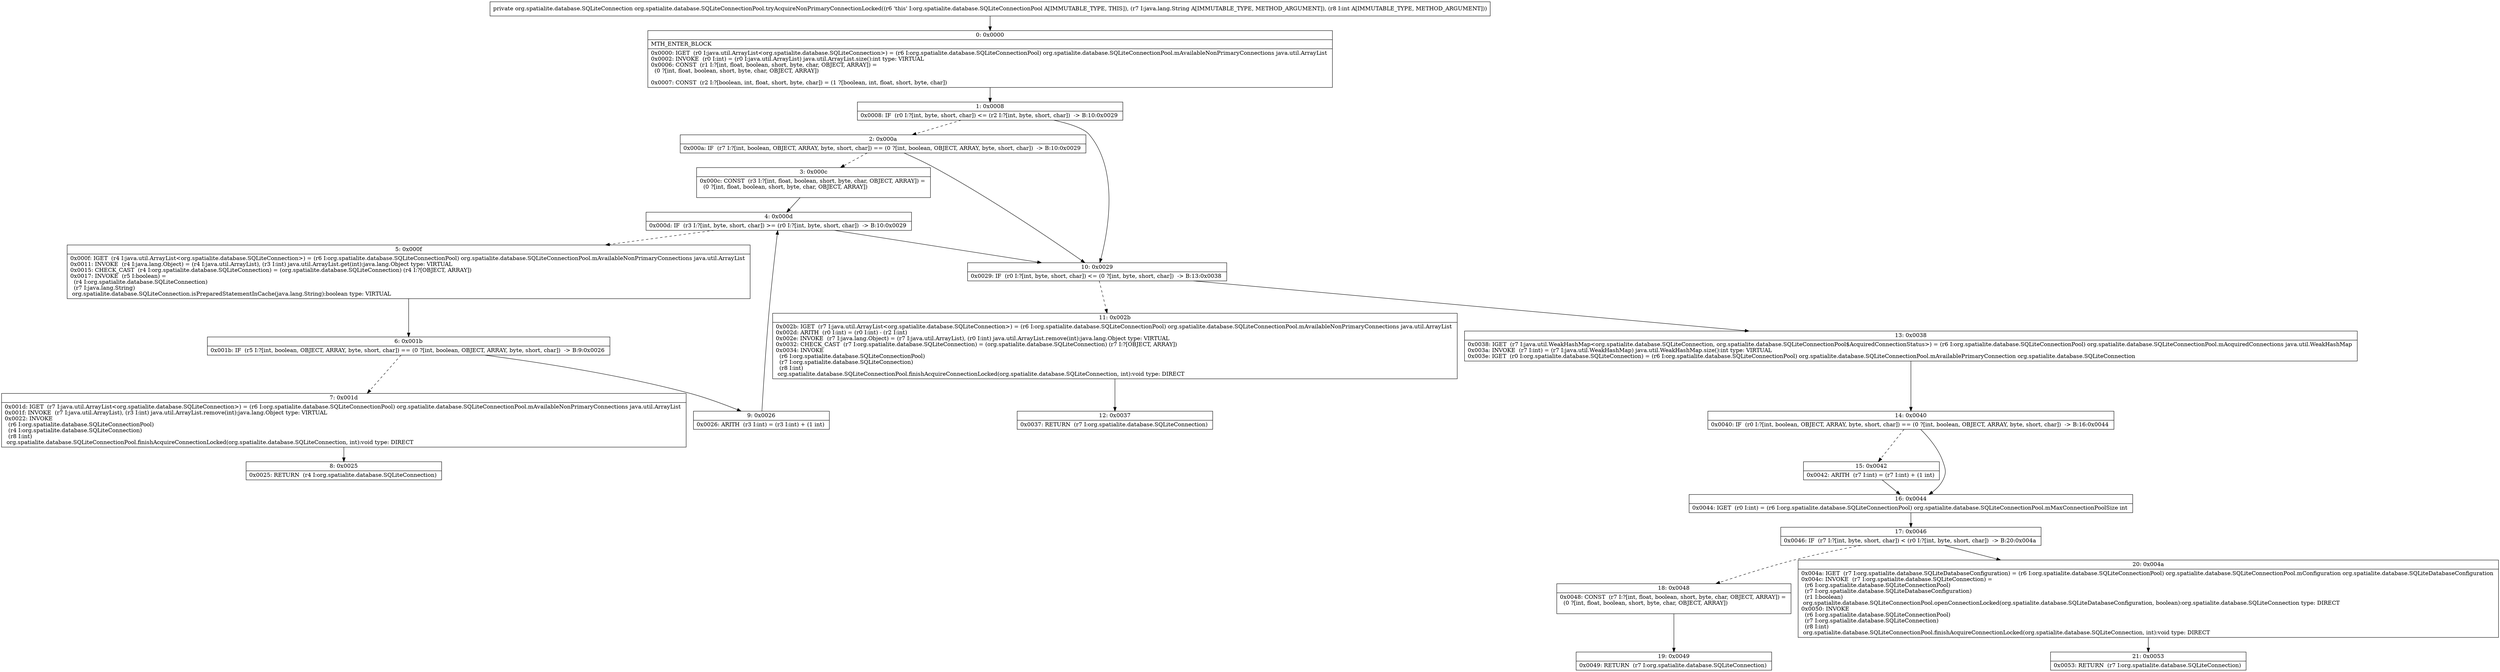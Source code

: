 digraph "CFG fororg.spatialite.database.SQLiteConnectionPool.tryAcquireNonPrimaryConnectionLocked(Ljava\/lang\/String;I)Lorg\/spatialite\/database\/SQLiteConnection;" {
Node_0 [shape=record,label="{0\:\ 0x0000|MTH_ENTER_BLOCK\l|0x0000: IGET  (r0 I:java.util.ArrayList\<org.spatialite.database.SQLiteConnection\>) = (r6 I:org.spatialite.database.SQLiteConnectionPool) org.spatialite.database.SQLiteConnectionPool.mAvailableNonPrimaryConnections java.util.ArrayList \l0x0002: INVOKE  (r0 I:int) = (r0 I:java.util.ArrayList) java.util.ArrayList.size():int type: VIRTUAL \l0x0006: CONST  (r1 I:?[int, float, boolean, short, byte, char, OBJECT, ARRAY]) = \l  (0 ?[int, float, boolean, short, byte, char, OBJECT, ARRAY])\l \l0x0007: CONST  (r2 I:?[boolean, int, float, short, byte, char]) = (1 ?[boolean, int, float, short, byte, char]) \l}"];
Node_1 [shape=record,label="{1\:\ 0x0008|0x0008: IF  (r0 I:?[int, byte, short, char]) \<= (r2 I:?[int, byte, short, char])  \-\> B:10:0x0029 \l}"];
Node_2 [shape=record,label="{2\:\ 0x000a|0x000a: IF  (r7 I:?[int, boolean, OBJECT, ARRAY, byte, short, char]) == (0 ?[int, boolean, OBJECT, ARRAY, byte, short, char])  \-\> B:10:0x0029 \l}"];
Node_3 [shape=record,label="{3\:\ 0x000c|0x000c: CONST  (r3 I:?[int, float, boolean, short, byte, char, OBJECT, ARRAY]) = \l  (0 ?[int, float, boolean, short, byte, char, OBJECT, ARRAY])\l \l}"];
Node_4 [shape=record,label="{4\:\ 0x000d|0x000d: IF  (r3 I:?[int, byte, short, char]) \>= (r0 I:?[int, byte, short, char])  \-\> B:10:0x0029 \l}"];
Node_5 [shape=record,label="{5\:\ 0x000f|0x000f: IGET  (r4 I:java.util.ArrayList\<org.spatialite.database.SQLiteConnection\>) = (r6 I:org.spatialite.database.SQLiteConnectionPool) org.spatialite.database.SQLiteConnectionPool.mAvailableNonPrimaryConnections java.util.ArrayList \l0x0011: INVOKE  (r4 I:java.lang.Object) = (r4 I:java.util.ArrayList), (r3 I:int) java.util.ArrayList.get(int):java.lang.Object type: VIRTUAL \l0x0015: CHECK_CAST  (r4 I:org.spatialite.database.SQLiteConnection) = (org.spatialite.database.SQLiteConnection) (r4 I:?[OBJECT, ARRAY]) \l0x0017: INVOKE  (r5 I:boolean) = \l  (r4 I:org.spatialite.database.SQLiteConnection)\l  (r7 I:java.lang.String)\l org.spatialite.database.SQLiteConnection.isPreparedStatementInCache(java.lang.String):boolean type: VIRTUAL \l}"];
Node_6 [shape=record,label="{6\:\ 0x001b|0x001b: IF  (r5 I:?[int, boolean, OBJECT, ARRAY, byte, short, char]) == (0 ?[int, boolean, OBJECT, ARRAY, byte, short, char])  \-\> B:9:0x0026 \l}"];
Node_7 [shape=record,label="{7\:\ 0x001d|0x001d: IGET  (r7 I:java.util.ArrayList\<org.spatialite.database.SQLiteConnection\>) = (r6 I:org.spatialite.database.SQLiteConnectionPool) org.spatialite.database.SQLiteConnectionPool.mAvailableNonPrimaryConnections java.util.ArrayList \l0x001f: INVOKE  (r7 I:java.util.ArrayList), (r3 I:int) java.util.ArrayList.remove(int):java.lang.Object type: VIRTUAL \l0x0022: INVOKE  \l  (r6 I:org.spatialite.database.SQLiteConnectionPool)\l  (r4 I:org.spatialite.database.SQLiteConnection)\l  (r8 I:int)\l org.spatialite.database.SQLiteConnectionPool.finishAcquireConnectionLocked(org.spatialite.database.SQLiteConnection, int):void type: DIRECT \l}"];
Node_8 [shape=record,label="{8\:\ 0x0025|0x0025: RETURN  (r4 I:org.spatialite.database.SQLiteConnection) \l}"];
Node_9 [shape=record,label="{9\:\ 0x0026|0x0026: ARITH  (r3 I:int) = (r3 I:int) + (1 int) \l}"];
Node_10 [shape=record,label="{10\:\ 0x0029|0x0029: IF  (r0 I:?[int, byte, short, char]) \<= (0 ?[int, byte, short, char])  \-\> B:13:0x0038 \l}"];
Node_11 [shape=record,label="{11\:\ 0x002b|0x002b: IGET  (r7 I:java.util.ArrayList\<org.spatialite.database.SQLiteConnection\>) = (r6 I:org.spatialite.database.SQLiteConnectionPool) org.spatialite.database.SQLiteConnectionPool.mAvailableNonPrimaryConnections java.util.ArrayList \l0x002d: ARITH  (r0 I:int) = (r0 I:int) \- (r2 I:int) \l0x002e: INVOKE  (r7 I:java.lang.Object) = (r7 I:java.util.ArrayList), (r0 I:int) java.util.ArrayList.remove(int):java.lang.Object type: VIRTUAL \l0x0032: CHECK_CAST  (r7 I:org.spatialite.database.SQLiteConnection) = (org.spatialite.database.SQLiteConnection) (r7 I:?[OBJECT, ARRAY]) \l0x0034: INVOKE  \l  (r6 I:org.spatialite.database.SQLiteConnectionPool)\l  (r7 I:org.spatialite.database.SQLiteConnection)\l  (r8 I:int)\l org.spatialite.database.SQLiteConnectionPool.finishAcquireConnectionLocked(org.spatialite.database.SQLiteConnection, int):void type: DIRECT \l}"];
Node_12 [shape=record,label="{12\:\ 0x0037|0x0037: RETURN  (r7 I:org.spatialite.database.SQLiteConnection) \l}"];
Node_13 [shape=record,label="{13\:\ 0x0038|0x0038: IGET  (r7 I:java.util.WeakHashMap\<org.spatialite.database.SQLiteConnection, org.spatialite.database.SQLiteConnectionPool$AcquiredConnectionStatus\>) = (r6 I:org.spatialite.database.SQLiteConnectionPool) org.spatialite.database.SQLiteConnectionPool.mAcquiredConnections java.util.WeakHashMap \l0x003a: INVOKE  (r7 I:int) = (r7 I:java.util.WeakHashMap) java.util.WeakHashMap.size():int type: VIRTUAL \l0x003e: IGET  (r0 I:org.spatialite.database.SQLiteConnection) = (r6 I:org.spatialite.database.SQLiteConnectionPool) org.spatialite.database.SQLiteConnectionPool.mAvailablePrimaryConnection org.spatialite.database.SQLiteConnection \l}"];
Node_14 [shape=record,label="{14\:\ 0x0040|0x0040: IF  (r0 I:?[int, boolean, OBJECT, ARRAY, byte, short, char]) == (0 ?[int, boolean, OBJECT, ARRAY, byte, short, char])  \-\> B:16:0x0044 \l}"];
Node_15 [shape=record,label="{15\:\ 0x0042|0x0042: ARITH  (r7 I:int) = (r7 I:int) + (1 int) \l}"];
Node_16 [shape=record,label="{16\:\ 0x0044|0x0044: IGET  (r0 I:int) = (r6 I:org.spatialite.database.SQLiteConnectionPool) org.spatialite.database.SQLiteConnectionPool.mMaxConnectionPoolSize int \l}"];
Node_17 [shape=record,label="{17\:\ 0x0046|0x0046: IF  (r7 I:?[int, byte, short, char]) \< (r0 I:?[int, byte, short, char])  \-\> B:20:0x004a \l}"];
Node_18 [shape=record,label="{18\:\ 0x0048|0x0048: CONST  (r7 I:?[int, float, boolean, short, byte, char, OBJECT, ARRAY]) = \l  (0 ?[int, float, boolean, short, byte, char, OBJECT, ARRAY])\l \l}"];
Node_19 [shape=record,label="{19\:\ 0x0049|0x0049: RETURN  (r7 I:org.spatialite.database.SQLiteConnection) \l}"];
Node_20 [shape=record,label="{20\:\ 0x004a|0x004a: IGET  (r7 I:org.spatialite.database.SQLiteDatabaseConfiguration) = (r6 I:org.spatialite.database.SQLiteConnectionPool) org.spatialite.database.SQLiteConnectionPool.mConfiguration org.spatialite.database.SQLiteDatabaseConfiguration \l0x004c: INVOKE  (r7 I:org.spatialite.database.SQLiteConnection) = \l  (r6 I:org.spatialite.database.SQLiteConnectionPool)\l  (r7 I:org.spatialite.database.SQLiteDatabaseConfiguration)\l  (r1 I:boolean)\l org.spatialite.database.SQLiteConnectionPool.openConnectionLocked(org.spatialite.database.SQLiteDatabaseConfiguration, boolean):org.spatialite.database.SQLiteConnection type: DIRECT \l0x0050: INVOKE  \l  (r6 I:org.spatialite.database.SQLiteConnectionPool)\l  (r7 I:org.spatialite.database.SQLiteConnection)\l  (r8 I:int)\l org.spatialite.database.SQLiteConnectionPool.finishAcquireConnectionLocked(org.spatialite.database.SQLiteConnection, int):void type: DIRECT \l}"];
Node_21 [shape=record,label="{21\:\ 0x0053|0x0053: RETURN  (r7 I:org.spatialite.database.SQLiteConnection) \l}"];
MethodNode[shape=record,label="{private org.spatialite.database.SQLiteConnection org.spatialite.database.SQLiteConnectionPool.tryAcquireNonPrimaryConnectionLocked((r6 'this' I:org.spatialite.database.SQLiteConnectionPool A[IMMUTABLE_TYPE, THIS]), (r7 I:java.lang.String A[IMMUTABLE_TYPE, METHOD_ARGUMENT]), (r8 I:int A[IMMUTABLE_TYPE, METHOD_ARGUMENT])) }"];
MethodNode -> Node_0;
Node_0 -> Node_1;
Node_1 -> Node_2[style=dashed];
Node_1 -> Node_10;
Node_2 -> Node_3[style=dashed];
Node_2 -> Node_10;
Node_3 -> Node_4;
Node_4 -> Node_5[style=dashed];
Node_4 -> Node_10;
Node_5 -> Node_6;
Node_6 -> Node_7[style=dashed];
Node_6 -> Node_9;
Node_7 -> Node_8;
Node_9 -> Node_4;
Node_10 -> Node_11[style=dashed];
Node_10 -> Node_13;
Node_11 -> Node_12;
Node_13 -> Node_14;
Node_14 -> Node_15[style=dashed];
Node_14 -> Node_16;
Node_15 -> Node_16;
Node_16 -> Node_17;
Node_17 -> Node_18[style=dashed];
Node_17 -> Node_20;
Node_18 -> Node_19;
Node_20 -> Node_21;
}

